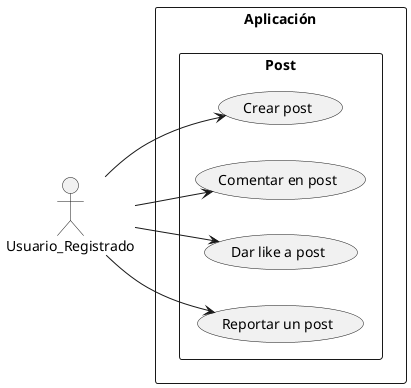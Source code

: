 @startuml
left to right direction
actor Usuario_Registrado

rectangle "Aplicación" {
    rectangle "Post"{
        usecase "Crear post" as UC3
        usecase "Comentar en post" as UC4
        usecase "Dar like a post" as UC5
        usecase "Reportar un post" as UC7
}
    
}


Usuario_Registrado --> UC3
Usuario_Registrado --> UC4
Usuario_Registrado --> UC5
Usuario_Registrado --> UC7
@enduml
